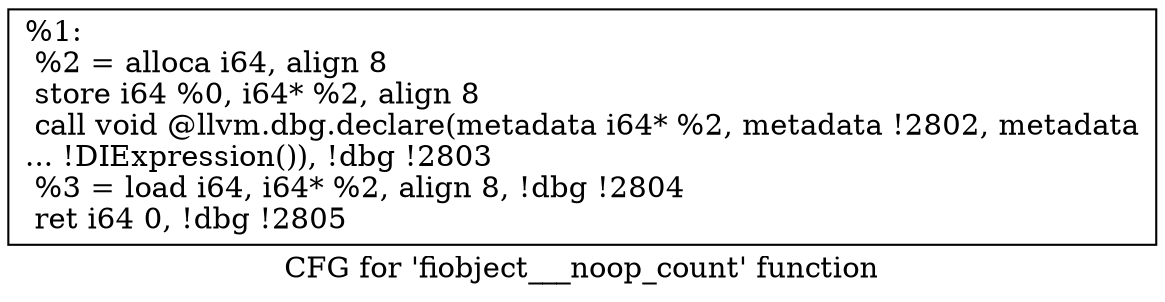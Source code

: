 digraph "CFG for 'fiobject___noop_count' function" {
	label="CFG for 'fiobject___noop_count' function";

	Node0x556851e1c6a0 [shape=record,label="{%1:\l  %2 = alloca i64, align 8\l  store i64 %0, i64* %2, align 8\l  call void @llvm.dbg.declare(metadata i64* %2, metadata !2802, metadata\l... !DIExpression()), !dbg !2803\l  %3 = load i64, i64* %2, align 8, !dbg !2804\l  ret i64 0, !dbg !2805\l}"];
}

